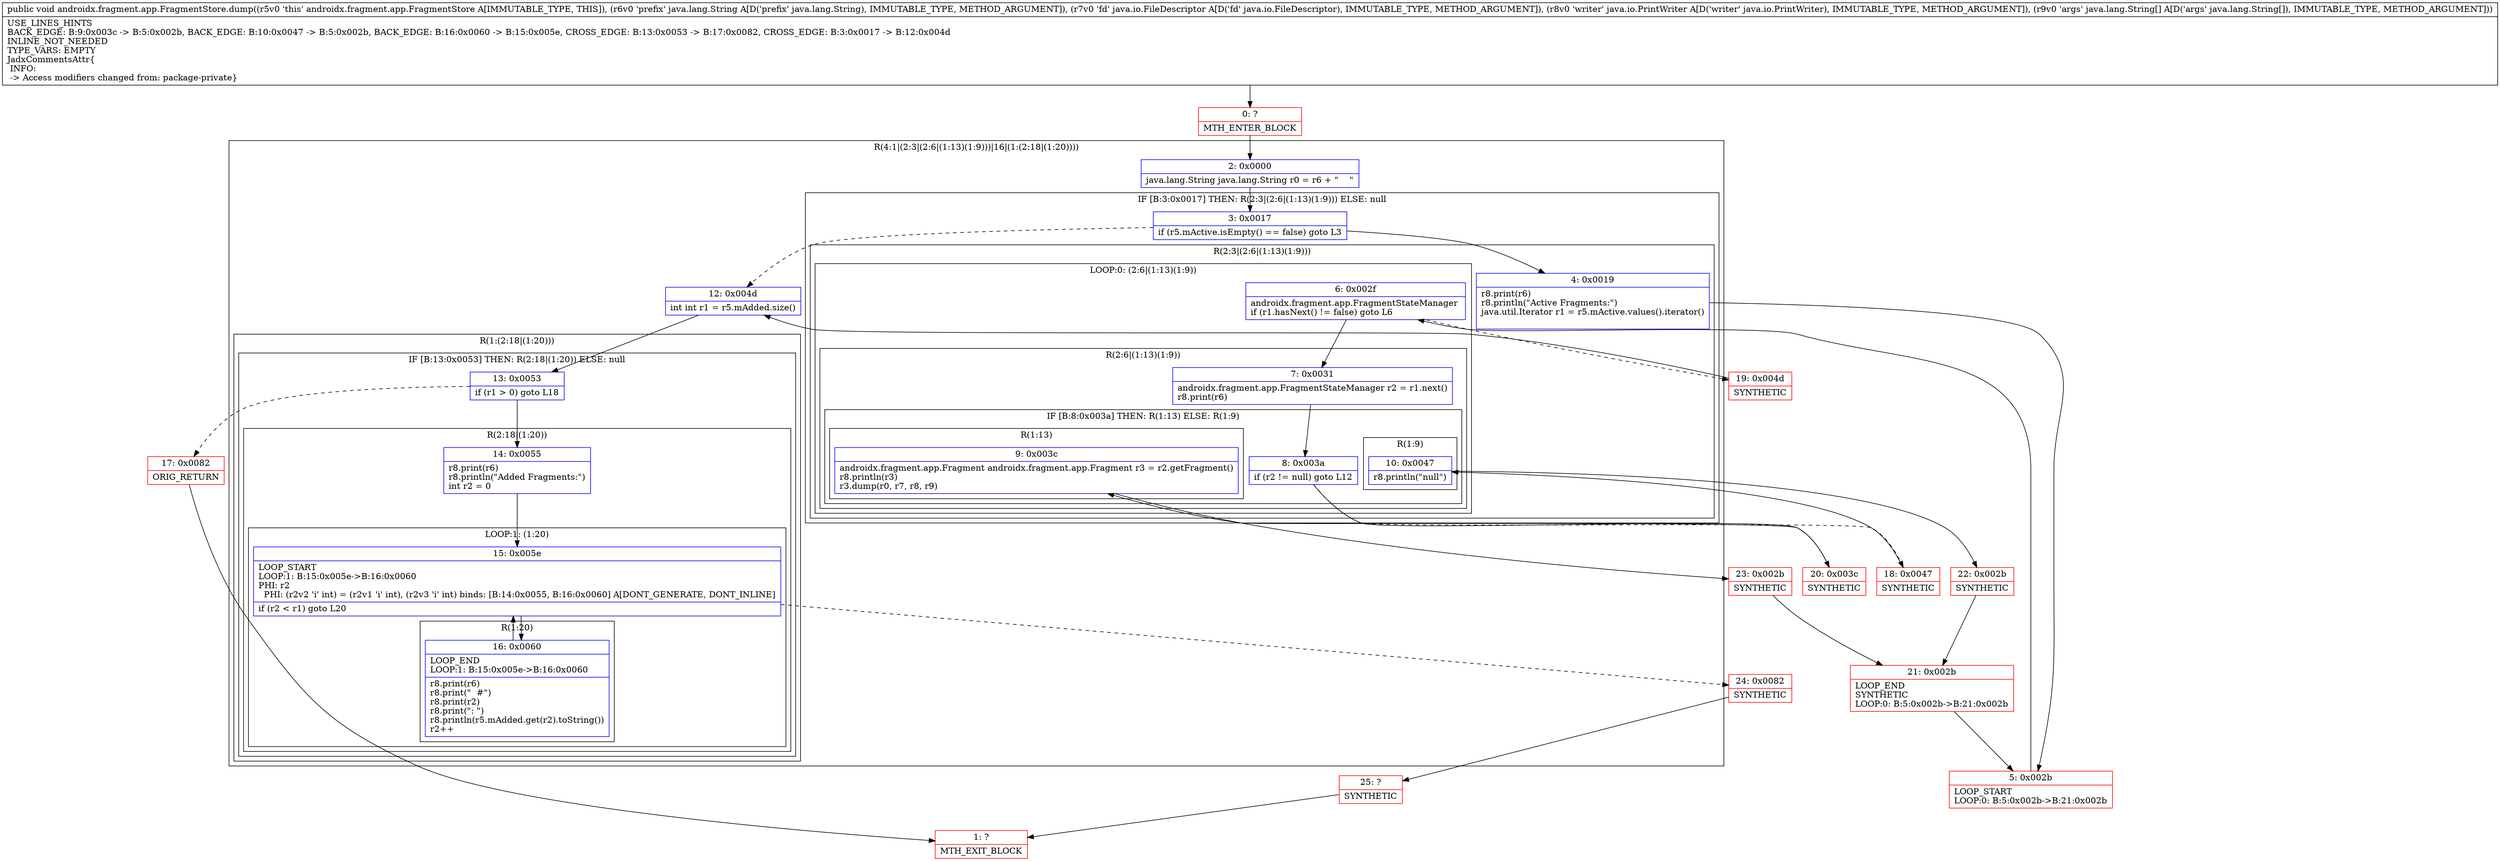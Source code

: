 digraph "CFG forandroidx.fragment.app.FragmentStore.dump(Ljava\/lang\/String;Ljava\/io\/FileDescriptor;Ljava\/io\/PrintWriter;[Ljava\/lang\/String;)V" {
subgraph cluster_Region_1440813285 {
label = "R(4:1|(2:3|(2:6|(1:13)(1:9)))|16|(1:(2:18|(1:20))))";
node [shape=record,color=blue];
Node_2 [shape=record,label="{2\:\ 0x0000|java.lang.String java.lang.String r0 = r6 + \"    \"\l}"];
subgraph cluster_IfRegion_210667822 {
label = "IF [B:3:0x0017] THEN: R(2:3|(2:6|(1:13)(1:9))) ELSE: null";
node [shape=record,color=blue];
Node_3 [shape=record,label="{3\:\ 0x0017|if (r5.mActive.isEmpty() == false) goto L3\l}"];
subgraph cluster_Region_95881812 {
label = "R(2:3|(2:6|(1:13)(1:9)))";
node [shape=record,color=blue];
Node_4 [shape=record,label="{4\:\ 0x0019|r8.print(r6)\lr8.println(\"Active Fragments:\")\ljava.util.Iterator r1 = r5.mActive.values().iterator()\l\l}"];
subgraph cluster_LoopRegion_560836187 {
label = "LOOP:0: (2:6|(1:13)(1:9))";
node [shape=record,color=blue];
Node_6 [shape=record,label="{6\:\ 0x002f|androidx.fragment.app.FragmentStateManager \lif (r1.hasNext() != false) goto L6\l}"];
subgraph cluster_Region_105421972 {
label = "R(2:6|(1:13)(1:9))";
node [shape=record,color=blue];
Node_7 [shape=record,label="{7\:\ 0x0031|androidx.fragment.app.FragmentStateManager r2 = r1.next()\lr8.print(r6)\l}"];
subgraph cluster_IfRegion_2130158218 {
label = "IF [B:8:0x003a] THEN: R(1:13) ELSE: R(1:9)";
node [shape=record,color=blue];
Node_8 [shape=record,label="{8\:\ 0x003a|if (r2 != null) goto L12\l}"];
subgraph cluster_Region_1715903555 {
label = "R(1:13)";
node [shape=record,color=blue];
Node_9 [shape=record,label="{9\:\ 0x003c|androidx.fragment.app.Fragment androidx.fragment.app.Fragment r3 = r2.getFragment()\lr8.println(r3)\lr3.dump(r0, r7, r8, r9)\l}"];
}
subgraph cluster_Region_1127211690 {
label = "R(1:9)";
node [shape=record,color=blue];
Node_10 [shape=record,label="{10\:\ 0x0047|r8.println(\"null\")\l}"];
}
}
}
}
}
}
Node_12 [shape=record,label="{12\:\ 0x004d|int int r1 = r5.mAdded.size()\l}"];
subgraph cluster_Region_268207074 {
label = "R(1:(2:18|(1:20)))";
node [shape=record,color=blue];
subgraph cluster_IfRegion_613476821 {
label = "IF [B:13:0x0053] THEN: R(2:18|(1:20)) ELSE: null";
node [shape=record,color=blue];
Node_13 [shape=record,label="{13\:\ 0x0053|if (r1 \> 0) goto L18\l}"];
subgraph cluster_Region_1626338504 {
label = "R(2:18|(1:20))";
node [shape=record,color=blue];
Node_14 [shape=record,label="{14\:\ 0x0055|r8.print(r6)\lr8.println(\"Added Fragments:\")\lint r2 = 0\l}"];
subgraph cluster_LoopRegion_1037348271 {
label = "LOOP:1: (1:20)";
node [shape=record,color=blue];
Node_15 [shape=record,label="{15\:\ 0x005e|LOOP_START\lLOOP:1: B:15:0x005e\-\>B:16:0x0060\lPHI: r2 \l  PHI: (r2v2 'i' int) = (r2v1 'i' int), (r2v3 'i' int) binds: [B:14:0x0055, B:16:0x0060] A[DONT_GENERATE, DONT_INLINE]\l|if (r2 \< r1) goto L20\l}"];
subgraph cluster_Region_840554514 {
label = "R(1:20)";
node [shape=record,color=blue];
Node_16 [shape=record,label="{16\:\ 0x0060|LOOP_END\lLOOP:1: B:15:0x005e\-\>B:16:0x0060\l|r8.print(r6)\lr8.print(\"  #\")\lr8.print(r2)\lr8.print(\": \")\lr8.println(r5.mAdded.get(r2).toString())\lr2++\l}"];
}
}
}
}
}
}
Node_0 [shape=record,color=red,label="{0\:\ ?|MTH_ENTER_BLOCK\l}"];
Node_5 [shape=record,color=red,label="{5\:\ 0x002b|LOOP_START\lLOOP:0: B:5:0x002b\-\>B:21:0x002b\l}"];
Node_18 [shape=record,color=red,label="{18\:\ 0x0047|SYNTHETIC\l}"];
Node_22 [shape=record,color=red,label="{22\:\ 0x002b|SYNTHETIC\l}"];
Node_21 [shape=record,color=red,label="{21\:\ 0x002b|LOOP_END\lSYNTHETIC\lLOOP:0: B:5:0x002b\-\>B:21:0x002b\l}"];
Node_20 [shape=record,color=red,label="{20\:\ 0x003c|SYNTHETIC\l}"];
Node_23 [shape=record,color=red,label="{23\:\ 0x002b|SYNTHETIC\l}"];
Node_19 [shape=record,color=red,label="{19\:\ 0x004d|SYNTHETIC\l}"];
Node_24 [shape=record,color=red,label="{24\:\ 0x0082|SYNTHETIC\l}"];
Node_25 [shape=record,color=red,label="{25\:\ ?|SYNTHETIC\l}"];
Node_1 [shape=record,color=red,label="{1\:\ ?|MTH_EXIT_BLOCK\l}"];
Node_17 [shape=record,color=red,label="{17\:\ 0x0082|ORIG_RETURN\l}"];
MethodNode[shape=record,label="{public void androidx.fragment.app.FragmentStore.dump((r5v0 'this' androidx.fragment.app.FragmentStore A[IMMUTABLE_TYPE, THIS]), (r6v0 'prefix' java.lang.String A[D('prefix' java.lang.String), IMMUTABLE_TYPE, METHOD_ARGUMENT]), (r7v0 'fd' java.io.FileDescriptor A[D('fd' java.io.FileDescriptor), IMMUTABLE_TYPE, METHOD_ARGUMENT]), (r8v0 'writer' java.io.PrintWriter A[D('writer' java.io.PrintWriter), IMMUTABLE_TYPE, METHOD_ARGUMENT]), (r9v0 'args' java.lang.String[] A[D('args' java.lang.String[]), IMMUTABLE_TYPE, METHOD_ARGUMENT]))  | USE_LINES_HINTS\lBACK_EDGE: B:9:0x003c \-\> B:5:0x002b, BACK_EDGE: B:10:0x0047 \-\> B:5:0x002b, BACK_EDGE: B:16:0x0060 \-\> B:15:0x005e, CROSS_EDGE: B:13:0x0053 \-\> B:17:0x0082, CROSS_EDGE: B:3:0x0017 \-\> B:12:0x004d\lINLINE_NOT_NEEDED\lTYPE_VARS: EMPTY\lJadxCommentsAttr\{\l INFO: \l \-\> Access modifiers changed from: package\-private\}\l}"];
MethodNode -> Node_0;Node_2 -> Node_3;
Node_3 -> Node_4;
Node_3 -> Node_12[style=dashed];
Node_4 -> Node_5;
Node_6 -> Node_7;
Node_6 -> Node_19[style=dashed];
Node_7 -> Node_8;
Node_8 -> Node_18[style=dashed];
Node_8 -> Node_20;
Node_9 -> Node_23;
Node_10 -> Node_22;
Node_12 -> Node_13;
Node_13 -> Node_14;
Node_13 -> Node_17[style=dashed];
Node_14 -> Node_15;
Node_15 -> Node_16;
Node_15 -> Node_24[style=dashed];
Node_16 -> Node_15;
Node_0 -> Node_2;
Node_5 -> Node_6;
Node_18 -> Node_10;
Node_22 -> Node_21;
Node_21 -> Node_5;
Node_20 -> Node_9;
Node_23 -> Node_21;
Node_19 -> Node_12;
Node_24 -> Node_25;
Node_25 -> Node_1;
Node_17 -> Node_1;
}

